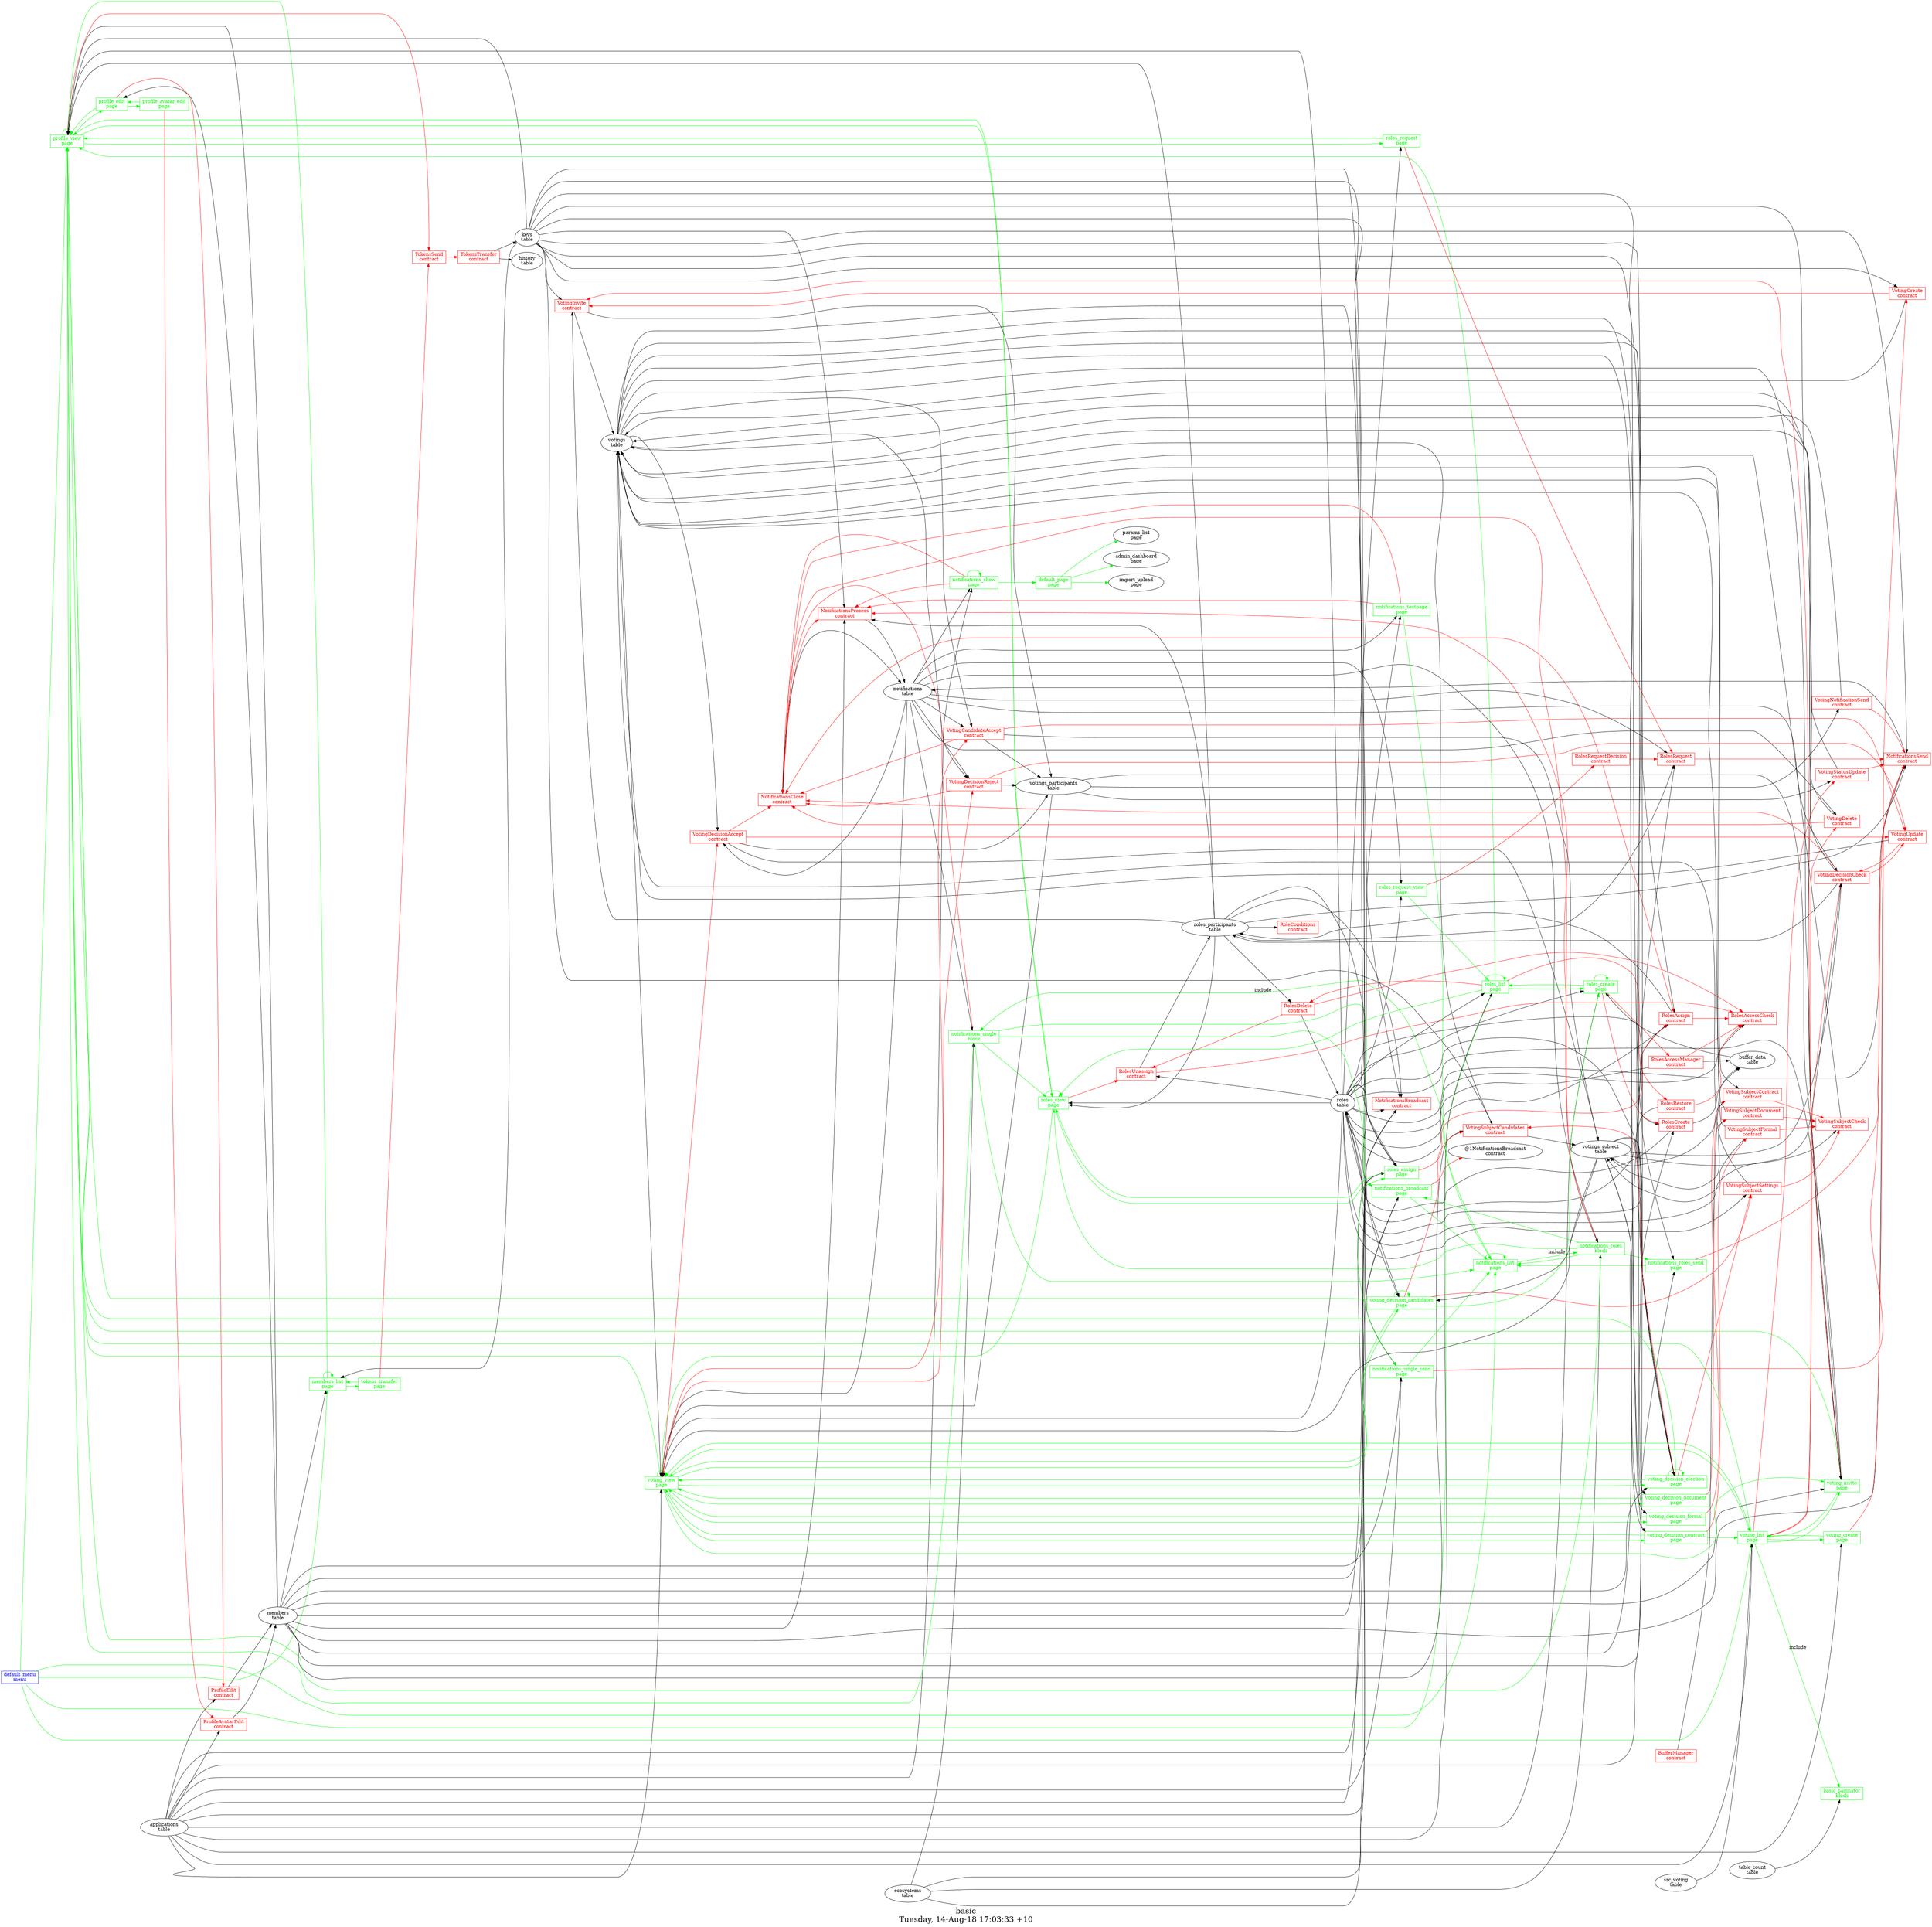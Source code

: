 digraph G {
fontsize="24";
label="basic\nTuesday, 14-Aug-18 17:03:33 +10";
nojustify=true;
ordering=out;
rankdir=LR;
size="30";
"default_menu\nmenu" -> "profile_view\npage"  [ color=green ]
"default_menu\nmenu" -> "notifications_list\npage"  [ color=green ]
"default_menu\nmenu" -> "members_list\npage"  [ color=green ]
"default_menu\nmenu" -> "roles_list\npage"  [ color=green ]
"default_menu\nmenu" -> "voting_list\npage"  [ color=green ]
"default_menu\nmenu" [color=blue, fontcolor=blue, group=menus, shape=record];
"default_page\npage" -> "params_list\npage"  [ color=green ]
"default_page\npage" -> "admin_dashboard\npage"  [ color=green ]
"default_page\npage" -> "import_upload\npage"  [ color=green ]
"default_page\npage" [color=green, fontcolor=green, group=pages, shape=record];
"keys\ntable" -> "members_list\npage"
"members\ntable" -> "members_list\npage"
"members_list\npage" -> "tokens_transfer\npage"  [ color=green ]
"members_list\npage" -> "profile_view\npage"  [ color=green ]
"members_list\npage" -> "members_list\npage"  [ color=green ]
"members_list\npage" [color=green, fontcolor=green, group=pages, shape=record];
"notifications_broadcast\npage" -> "@1NotificationsBroadcast\ncontract"  [ color=red ]
"applications\ntable" -> "notifications_broadcast\npage"
"ecosystems\ntable" -> "notifications_broadcast\npage"
"roles\ntable" -> "notifications_broadcast\npage"
"notifications_broadcast\npage" -> "notifications_list\npage"  [ color=green ]
"notifications_broadcast\npage" [color=green, fontcolor=green, group=pages, shape=record];
"notifications_list\npage" -> "notifications_list\npage"  [ color=green ]
"notifications_list\npage" -> "notifications_single\nblock"  [ color=green, label=include ]
"notifications_list\npage" -> "notifications_roles\nblock"  [ color=green, label=include ]
"notifications_list\npage" [color=green, fontcolor=green, group=pages, shape=record];
"notifications_roles_send\npage" -> "NotificationsSend\ncontract"  [ color=red ]
"applications\ntable" -> "notifications_roles_send\npage"
"roles\ntable" -> "notifications_roles_send\npage"
"notifications_roles_send\npage" -> "notifications_list\npage"  [ color=green ]
"notifications_roles_send\npage" [color=green, fontcolor=green, group=pages, shape=record];
"notifications_show\npage" -> "NotificationsClose\ncontract"  [ color=red ]
"notifications_show\npage" -> "NotificationsProcess\ncontract"  [ color=red ]
"applications\ntable" -> "notifications_show\npage"
"notifications\ntable" -> "notifications_show\npage"
"notifications_show\npage" -> "default_page\npage"  [ color=green ]
"notifications_show\npage" -> "notifications_show\npage"  [ color=green ]
"notifications_show\npage" [color=green, fontcolor=green, group=pages, shape=record];
"notifications_single_send\npage" -> "NotificationsSend\ncontract"  [ color=red ]
"applications\ntable" -> "notifications_single_send\npage"
"keys\ntable" -> "notifications_single_send\npage"
"members\ntable" -> "notifications_single_send\npage"
"notifications_single_send\npage" -> "notifications_list\npage"  [ color=green ]
"notifications_single_send\npage" [color=green, fontcolor=green, group=pages, shape=record];
"notifications_testpage\npage" -> "NotificationsClose\ncontract"  [ color=red ]
"notifications_testpage\npage" -> "NotificationsProcess\ncontract"  [ color=red ]
"applications\ntable" -> "notifications_testpage\npage"
"notifications\ntable" -> "notifications_testpage\npage"
"notifications_testpage\npage" -> "notifications_list\npage"  [ color=green ]
"notifications_testpage\npage" [color=green, fontcolor=green, group=pages, shape=record];
"profile_avatar_edit\npage" -> "ProfileAvatarEdit\ncontract"  [ color=red ]
"profile_avatar_edit\npage" -> "profile_edit\npage"  [ color=green ]
"profile_avatar_edit\npage" [color=green, fontcolor=green, group=pages, shape=record];
"profile_edit\npage" -> "ProfileEdit\ncontract"  [ color=red ]
"members\ntable" -> "profile_edit\npage"
"profile_edit\npage" -> "profile_avatar_edit\npage"  [ color=green ]
"profile_edit\npage" -> "profile_view\npage"  [ color=green ]
"profile_edit\npage" [color=green, fontcolor=green, group=pages, shape=record];
"profile_view\npage" -> "TokensSend\ncontract"  [ color=red ]
"members\ntable" -> "profile_view\npage"
"keys\ntable" -> "profile_view\npage"
"roles\ntable" -> "profile_view\npage"
"roles_participants\ntable" -> "profile_view\npage"
"profile_view\npage" -> "profile_edit\npage"  [ color=green ]
"profile_view\npage" -> "roles_view\npage"  [ color=green ]
"profile_view\npage" -> "roles_request\npage"  [ color=green ]
"profile_view\npage" -> "profile_view\npage"  [ color=green ]
"profile_view\npage" [color=green, fontcolor=green, group=pages, shape=record];
"roles_assign\npage" -> "RolesAssign\ncontract"  [ color=red ]
"applications\ntable" -> "roles_assign\npage"
"roles\ntable" -> "roles_assign\npage"
"roles_participants\ntable" -> "roles_assign\npage"
"keys\ntable" -> "roles_assign\npage"
"members\ntable" -> "roles_assign\npage"
"roles_assign\npage" -> "roles_view\npage"  [ color=green ]
"roles_assign\npage" [color=green, fontcolor=green, group=pages, shape=record];
"roles_create\npage" -> "RolesAccessManager\ncontract"  [ color=red ]
"roles_create\npage" -> "RolesCreate\ncontract"  [ color=red ]
"applications\ntable" -> "roles_create\npage"
"roles\ntable" -> "roles_create\npage"
"buffer_data\ntable" -> "roles_create\npage"
"roles_create\npage" -> "roles_create\npage"  [ color=green ]
"roles_create\npage" -> "roles_list\npage"  [ color=green ]
"roles_create\npage" [color=green, fontcolor=green, group=pages, shape=record];
"roles_list\npage" -> "RolesDelete\ncontract"  [ color=red ]
"roles_list\npage" -> "RolesRestore\ncontract"  [ color=red ]
"applications\ntable" -> "roles_list\npage"
"roles\ntable" -> "roles_list\npage"
"roles_list\npage" -> "roles_create\npage"  [ color=green ]
"roles_list\npage" -> "profile_view\npage"  [ color=green ]
"roles_list\npage" -> "roles_view\npage"  [ color=green ]
"roles_list\npage" -> "roles_list\npage"  [ color=green ]
"roles_list\npage" [color=green, fontcolor=green, group=pages, shape=record];
"roles_request\npage" -> "RolesRequest\ncontract"  [ color=red ]
"roles\ntable" -> "roles_request\npage"
"roles_request\npage" -> "profile_view\npage"  [ color=green ]
"roles_request\npage" [color=green, fontcolor=green, group=pages, shape=record];
"roles_request_view\npage" -> "RolesRequestDecision\ncontract"  [ color=red ]
"notifications\ntable" -> "roles_request_view\npage"
"roles\ntable" -> "roles_request_view\npage"
"roles_request_view\npage" -> "roles_list\npage"  [ color=green ]
"roles_request_view\npage" [color=green, fontcolor=green, group=pages, shape=record];
"roles_view\npage" -> "RolesUnassign\ncontract"  [ color=red ]
"roles\ntable" -> "roles_view\npage"
"roles_participants\ntable" -> "roles_view\npage"
"roles_view\npage" -> "roles_assign\npage"  [ color=green ]
"roles_view\npage" -> "profile_view\npage"  [ color=green ]
"roles_view\npage" -> "voting_view\npage"  [ color=green ]
"roles_view\npage" -> "roles_view\npage"  [ color=green ]
"roles_view\npage" [color=green, fontcolor=green, group=pages, shape=record];
"tokens_transfer\npage" -> "TokensSend\ncontract"  [ color=red ]
"tokens_transfer\npage" -> "members_list\npage"  [ color=green ]
"tokens_transfer\npage" [color=green, fontcolor=green, group=pages, shape=record];
"voting_create\npage" -> "VotingCreate\ncontract"  [ color=red ]
"applications\ntable" -> "voting_create\npage"
"voting_create\npage" -> "voting_list\npage"  [ color=green ]
"voting_create\npage" [color=green, fontcolor=green, group=pages, shape=record];
"voting_decision_candidates\npage" -> "VotingSubjectCandidates\ncontract"  [ color=red ]
"voting_decision_candidates\npage" -> "VotingSubjectSettings\ncontract"  [ color=red ]
"votings\ntable" -> "voting_decision_candidates\npage"
"roles\ntable" -> "voting_decision_candidates\npage"
"votings_subject\ntable" -> "voting_decision_candidates\npage"
"voting_decision_candidates\npage" -> "voting_decision_candidates\npage"  [ color=green ]
"voting_decision_candidates\npage" -> "profile_view\npage"  [ color=green ]
"voting_decision_candidates\npage" -> "voting_view\npage"  [ color=green ]
"voting_decision_candidates\npage" -> "roles_create\npage"  [ color=green ]
"voting_decision_candidates\npage" [color=green, fontcolor=green, group=pages, shape=record];
"voting_decision_contract\npage" -> "VotingSubjectContract\ncontract"  [ color=red ]
"votings\ntable" -> "voting_decision_contract\npage"
"votings_subject\ntable" -> "voting_decision_contract\npage"
"voting_decision_contract\npage" -> "voting_list\npage"  [ color=green ]
"voting_decision_contract\npage" -> "voting_view\npage"  [ color=green ]
"voting_decision_contract\npage" [color=green, fontcolor=green, group=pages, shape=record];
"voting_decision_document\npage" -> "VotingSubjectDocument\ncontract"  [ color=red ]
"votings\ntable" -> "voting_decision_document\npage"
"votings_subject\ntable" -> "voting_decision_document\npage"
"voting_decision_document\npage" -> "voting_view\npage"  [ color=green ]
"voting_decision_document\npage" [color=green, fontcolor=green, group=pages, shape=record];
"voting_decision_election\npage" -> "VotingSubjectCandidates\ncontract"  [ color=red ]
"voting_decision_election\npage" -> "VotingSubjectSettings\ncontract"  [ color=red ]
"votings\ntable" -> "voting_decision_election\npage"
"votings_subject\ntable" -> "voting_decision_election\npage"
"keys\ntable" -> "voting_decision_election\npage"
"members\ntable" -> "voting_decision_election\npage"
"roles\ntable" -> "voting_decision_election\npage"
"voting_decision_election\npage" -> "profile_view\npage"  [ color=green ]
"voting_decision_election\npage" -> "voting_decision_election\npage"  [ color=green ]
"voting_decision_election\npage" -> "voting_view\npage"  [ color=green ]
"voting_decision_election\npage" [color=green, fontcolor=green, group=pages, shape=record];
"voting_decision_formal\npage" -> "VotingSubjectFormal\ncontract"  [ color=red ]
"votings\ntable" -> "voting_decision_formal\npage"
"votings_subject\ntable" -> "voting_decision_formal\npage"
"voting_decision_formal\npage" -> "voting_view\npage"  [ color=green ]
"voting_decision_formal\npage" [color=green, fontcolor=green, group=pages, shape=record];
"voting_invite\npage" -> "VotingInvite\ncontract"  [ color=red ]
"votings\ntable" -> "voting_invite\npage"
"votings_participants\ntable" -> "voting_invite\npage"
"keys\ntable" -> "voting_invite\npage"
"members\ntable" -> "voting_invite\npage"
"roles\ntable" -> "voting_invite\npage"
"voting_invite\npage" -> "profile_view\npage"  [ color=green ]
"voting_invite\npage" -> "voting_list\npage"  [ color=green ]
"voting_invite\npage" [color=green, fontcolor=green, group=pages, shape=record];
"voting_list\npage" -> "VotingStatusUpdate\ncontract"  [ color=red ]
"voting_list\npage" -> "VotingDecisionCheck\ncontract"  [ color=red ]
"voting_list\npage" -> "VotingDelete\ncontract"  [ color=red ]
"applications\ntable" -> "voting_list\npage"
"src_voting\ntable" -> "voting_list\npage"
"voting_list\npage" -> "voting_create\npage"  [ color=green ]
"voting_list\npage" -> "voting_view\npage"  [ color=green ]
"voting_list\npage" -> "voting_invite\npage"  [ color=green ]
"voting_list\npage" -> "profile_view\npage"  [ color=green ]
"voting_list\npage" -> "basic_paginator\nblock"  [ color=green, label=include ]
"voting_list\npage" [color=green, fontcolor=green, group=pages, shape=record];
"voting_view\npage" -> "VotingCandidateAccept\ncontract"  [ color=red ]
"voting_view\npage" -> "VotingDecisionReject\ncontract"  [ color=red ]
"voting_view\npage" -> "VotingDecisionAccept\ncontract"  [ color=red ]
"applications\ntable" -> "voting_view\npage"
"notifications\ntable" -> "voting_view\npage"
"votings\ntable" -> "voting_view\npage"
"votings_participants\ntable" -> "voting_view\npage"
"roles\ntable" -> "voting_view\npage"
"votings_subject\ntable" -> "voting_view\npage"
"voting_view\npage" -> "voting_list\npage"  [ color=green ]
"voting_view\npage" -> "profile_view\npage"  [ color=green ]
"voting_view\npage" -> "voting_view\npage"  [ color=green ]
"voting_view\npage" -> "voting_decision_candidates\npage"  [ color=green ]
"voting_view\npage" -> "voting_decision_election\npage"  [ color=green ]
"voting_view\npage" -> "voting_decision_document\npage"  [ color=green ]
"voting_view\npage" -> "voting_decision_formal\npage"  [ color=green ]
"voting_view\npage" -> "voting_decision_contract\npage"  [ color=green ]
"voting_view\npage" -> "voting_invite\npage"  [ color=green ]
"voting_view\npage" [color=green, fontcolor=green, group=pages, shape=record];
"table_count\ntable" -> "basic_paginator\nblock"
"basic_paginator\nblock" [color=green, fontcolor=green, group=blocks, shape=record];
"notifications_roles\nblock" -> "NotificationsProcess\ncontract"  [ color=red ]
"notifications_roles\nblock" -> "NotificationsClose\ncontract"  [ color=red ]
"ecosystems\ntable" -> "notifications_roles\nblock"
"notifications\ntable" -> "notifications_roles\nblock"
"notifications_roles\nblock" -> "notifications_broadcast\npage"  [ color=green ]
"notifications_roles\nblock" -> "notifications_roles_send\npage"  [ color=green ]
"notifications_roles\nblock" -> "roles_view\npage"  [ color=green ]
"notifications_roles\nblock" -> "profile_view\npage"  [ color=green ]
"notifications_roles\nblock" -> "notifications_list\npage"  [ color=green ]
"notifications_roles\nblock" [color=green, fontcolor=green, group=blocks, shape=record];
"notifications_single\nblock" -> "NotificationsClose\ncontract"  [ color=red ]
"ecosystems\ntable" -> "notifications_single\nblock"
"notifications\ntable" -> "notifications_single\nblock"
"notifications_single\nblock" -> "notifications_broadcast\npage"  [ color=green ]
"notifications_single\nblock" -> "notifications_single_send\npage"  [ color=green ]
"notifications_single\nblock" -> "profile_view\npage"  [ color=green ]
"notifications_single\nblock" -> "roles_view\npage"  [ color=green ]
"notifications_single\nblock" -> "notifications_list\npage"  [ color=green ]
"notifications_single\nblock" [color=green, fontcolor=green, group=blocks, shape=record];
"BufferManager\ncontract" -> "buffer_data\ntable"  [ color="" ]
"BufferManager\ncontract" [color=red, fontcolor=red, group=contracts, shape=record];
"members\ntable" -> "NotificationsBroadcast\ncontract"
"keys\ntable" -> "NotificationsBroadcast\ncontract"
"ecosystems\ntable" -> "NotificationsBroadcast\ncontract"
"roles\ntable" -> "NotificationsBroadcast\ncontract"
"roles_participants\ntable" -> "NotificationsBroadcast\ncontract"
"NotificationsBroadcast\ncontract" [color=red, fontcolor=red, group=contracts, shape=record];
"NotificationsClose\ncontract" -> "NotificationsProcess\ncontract"  [ color=red ]
"NotificationsClose\ncontract" -> "notifications\ntable"  [ color="" ]
"NotificationsClose\ncontract" [color=red, fontcolor=red, group=contracts, shape=record];
"NotificationsProcess\ncontract" -> "notifications\ntable"  [ color="" ]
"members\ntable" -> "NotificationsProcess\ncontract"
"keys\ntable" -> "NotificationsProcess\ncontract"
"roles_participants\ntable" -> "NotificationsProcess\ncontract"
"NotificationsProcess\ncontract" [color=red, fontcolor=red, group=contracts, shape=record];
"NotificationsSend\ncontract" -> "notifications\ntable"  [ color="" ]
"members\ntable" -> "NotificationsSend\ncontract"
"keys\ntable" -> "NotificationsSend\ncontract"
"roles\ntable" -> "NotificationsSend\ncontract"
"roles_participants\ntable" -> "NotificationsSend\ncontract"
"NotificationsSend\ncontract" [color=red, fontcolor=red, group=contracts, shape=record];
"ProfileAvatarEdit\ncontract" -> "members\ntable"  [ color="" ]
"applications\ntable" -> "ProfileAvatarEdit\ncontract"
"ProfileAvatarEdit\ncontract" [color=red, fontcolor=red, group=contracts, shape=record];
"ProfileEdit\ncontract" -> "members\ntable"  [ color="" ]
"applications\ntable" -> "ProfileEdit\ncontract"
"ProfileEdit\ncontract" [color=red, fontcolor=red, group=contracts, shape=record];
"roles_participants\ntable" -> "RoleConditions\ncontract"
"RoleConditions\ncontract" [color=red, fontcolor=red, group=contracts, shape=record];
"roles\ntable" -> "RolesAccessCheck\ncontract"
"RolesAccessCheck\ncontract" [color=red, fontcolor=red, group=contracts, shape=record];
"RolesAccessManager\ncontract" -> "RolesAccessCheck\ncontract"  [ color=red ]
"RolesAccessManager\ncontract" -> "roles\ntable"  [ color="" ]
"RolesAccessManager\ncontract" -> "buffer_data\ntable"  [ color="" ]
"RolesAccessManager\ncontract" [color=red, fontcolor=red, group=contracts, shape=record];
"RolesAssign\ncontract" -> "RolesAccessCheck\ncontract"  [ color=red ]
"RolesAssign\ncontract" -> "roles_participants\ntable"  [ color="" ]
"members\ntable" -> "RolesAssign\ncontract"
"keys\ntable" -> "RolesAssign\ncontract"
"roles\ntable" -> "RolesAssign\ncontract"
"RolesAssign\ncontract" [color=red, fontcolor=red, group=contracts, shape=record];
"RolesCreate\ncontract" -> "buffer_data\ntable"  [ color="" ]
"RolesCreate\ncontract" -> "roles\ntable"  [ color="" ]
"members\ntable" -> "RolesCreate\ncontract"
"keys\ntable" -> "RolesCreate\ncontract"
"RolesCreate\ncontract" [color=red, fontcolor=red, group=contracts, shape=record];
"RolesDelete\ncontract" -> "RolesAccessCheck\ncontract"  [ color=red ]
"RolesDelete\ncontract" -> "RolesUnassign\ncontract"  [ color=red ]
"RolesDelete\ncontract" -> "roles\ntable"  [ color="" ]
"roles_participants\ntable" -> "RolesDelete\ncontract"
"RolesDelete\ncontract" [color=red, fontcolor=red, group=contracts, shape=record];
"RolesRequest\ncontract" -> "NotificationsSend\ncontract"  [ color=red ]
"roles\ntable" -> "RolesRequest\ncontract"
"roles_participants\ntable" -> "RolesRequest\ncontract"
"notifications\ntable" -> "RolesRequest\ncontract"
"RolesRequest\ncontract" [color=red, fontcolor=red, group=contracts, shape=record];
"RolesRequestDecision\ncontract" -> "NotificationsClose\ncontract"  [ color=red ]
"RolesRequestDecision\ncontract" -> "RolesAssign\ncontract"  [ color=red ]
"RolesRequestDecision\ncontract" -> "RolesRequest\ncontract"  [ color=red ]
"RolesRequestDecision\ncontract" [color=red, fontcolor=red, group=contracts, shape=record];
"RolesRestore\ncontract" -> "RolesAccessCheck\ncontract"  [ color=red ]
"RolesRestore\ncontract" -> "roles\ntable"  [ color="" ]
"RolesRestore\ncontract" [color=red, fontcolor=red, group=contracts, shape=record];
"RolesUnassign\ncontract" -> "RolesAccessCheck\ncontract"  [ color=red ]
"RolesUnassign\ncontract" -> "roles_participants\ntable"  [ color="" ]
"roles\ntable" -> "RolesUnassign\ncontract"
"RolesUnassign\ncontract" [color=red, fontcolor=red, group=contracts, shape=record];
"TokensSend\ncontract" -> "TokensTransfer\ncontract"  [ color=red ]
"TokensSend\ncontract" [color=red, fontcolor=red, group=contracts, shape=record];
"TokensTransfer\ncontract" -> "keys\ntable"  [ color="" ]
"TokensTransfer\ncontract" -> "history\ntable"  [ color="" ]
"TokensTransfer\ncontract" [color=red, fontcolor=red, group=contracts, shape=record];
"VotingCandidateAccept\ncontract" -> "NotificationsClose\ncontract"  [ color=red ]
"VotingCandidateAccept\ncontract" -> "VotingUpdate\ncontract"  [ color=red ]
"VotingCandidateAccept\ncontract" -> "votings_participants\ntable"  [ color="" ]
"VotingCandidateAccept\ncontract" -> "votings_subject\ntable"  [ color="" ]
"notifications\ntable" -> "VotingCandidateAccept\ncontract"
"votings\ntable" -> "VotingCandidateAccept\ncontract"
"VotingCandidateAccept\ncontract" [color=red, fontcolor=red, group=contracts, shape=record];
"VotingCreate\ncontract" -> "VotingInvite\ncontract"  [ color=red ]
"VotingCreate\ncontract" -> "votings\ntable"  [ color="" ]
"keys\ntable" -> "VotingCreate\ncontract"
"VotingCreate\ncontract" [color=red, fontcolor=red, group=contracts, shape=record];
"VotingDecisionAccept\ncontract" -> "NotificationsClose\ncontract"  [ color=red ]
"VotingDecisionAccept\ncontract" -> "VotingUpdate\ncontract"  [ color=red ]
"VotingDecisionAccept\ncontract" -> "votings_participants\ntable"  [ color="" ]
"VotingDecisionAccept\ncontract" -> "votings_subject\ntable"  [ color="" ]
"notifications\ntable" -> "VotingDecisionAccept\ncontract"
"votings\ntable" -> "VotingDecisionAccept\ncontract"
"VotingDecisionAccept\ncontract" [color=red, fontcolor=red, group=contracts, shape=record];
"VotingDecisionCheck\ncontract" -> "NotificationsClose\ncontract"  [ color=red ]
"VotingDecisionCheck\ncontract" -> "VotingUpdate\ncontract"  [ color=red ]
"VotingDecisionCheck\ncontract" -> "roles_participants\ntable"  [ color="" ]
"VotingDecisionCheck\ncontract" -> "votings\ntable"  [ color="" ]
"notifications\ntable" -> "VotingDecisionCheck\ncontract"
"votings_subject\ntable" -> "VotingDecisionCheck\ncontract"
"roles\ntable" -> "VotingDecisionCheck\ncontract"
"VotingDecisionCheck\ncontract" [color=red, fontcolor=red, group=contracts, shape=record];
"VotingDecisionReject\ncontract" -> "NotificationsClose\ncontract"  [ color=red ]
"VotingDecisionReject\ncontract" -> "VotingUpdate\ncontract"  [ color=red ]
"VotingDecisionReject\ncontract" -> "votings_participants\ntable"  [ color="" ]
"notifications\ntable" -> "VotingDecisionReject\ncontract"
"votings\ntable" -> "VotingDecisionReject\ncontract"
"VotingDecisionReject\ncontract" [color=red, fontcolor=red, group=contracts, shape=record];
"VotingDelete\ncontract" -> "NotificationsClose\ncontract"  [ color=red ]
"VotingDelete\ncontract" -> "votings\ntable"  [ color="" ]
"notifications\ntable" -> "VotingDelete\ncontract"
"VotingDelete\ncontract" [color=red, fontcolor=red, group=contracts, shape=record];
"VotingInvite\ncontract" -> "votings_participants\ntable"  [ color="" ]
"VotingInvite\ncontract" -> "votings\ntable"  [ color="" ]
"keys\ntable" -> "VotingInvite\ncontract"
"roles_participants\ntable" -> "VotingInvite\ncontract"
"VotingInvite\ncontract" [color=red, fontcolor=red, group=contracts, shape=record];
"VotingNotificationSend\ncontract" -> "NotificationsSend\ncontract"  [ color=red ]
"VotingNotificationSend\ncontract" -> "votings\ntable"  [ color="" ]
"votings_participants\ntable" -> "VotingNotificationSend\ncontract"
"VotingNotificationSend\ncontract" [color=red, fontcolor=red, group=contracts, shape=record];
"VotingStatusUpdate\ncontract" -> "NotificationsSend\ncontract"  [ color=red ]
"VotingStatusUpdate\ncontract" -> "votings\ntable"  [ color="" ]
"votings_participants\ntable" -> "VotingStatusUpdate\ncontract"
"VotingStatusUpdate\ncontract" [color=red, fontcolor=red, group=contracts, shape=record];
"VotingSubjectCandidates\ncontract" -> "votings_subject\ntable"  [ color="" ]
"VotingSubjectCandidates\ncontract" -> "votings\ntable"  [ color="" ]
"members\ntable" -> "VotingSubjectCandidates\ncontract"
"keys\ntable" -> "VotingSubjectCandidates\ncontract"
"VotingSubjectCandidates\ncontract" [color=red, fontcolor=red, group=contracts, shape=record];
"VotingSubjectCheck\ncontract" -> "votings\ntable"  [ color="" ]
"votings_subject\ntable" -> "VotingSubjectCheck\ncontract"
"VotingSubjectCheck\ncontract" [color=red, fontcolor=red, group=contracts, shape=record];
"VotingSubjectContract\ncontract" -> "VotingSubjectCheck\ncontract"  [ color=red ]
"VotingSubjectContract\ncontract" -> "votings_subject\ntable"  [ color="" ]
"votings\ntable" -> "VotingSubjectContract\ncontract"
"VotingSubjectContract\ncontract" [color=red, fontcolor=red, group=contracts, shape=record];
"VotingSubjectDocument\ncontract" -> "VotingSubjectCheck\ncontract"  [ color=red ]
"VotingSubjectDocument\ncontract" -> "votings_subject\ntable"  [ color="" ]
"VotingSubjectDocument\ncontract" -> "votings\ntable"  [ color="" ]
"VotingSubjectDocument\ncontract" [color=red, fontcolor=red, group=contracts, shape=record];
"VotingSubjectFormal\ncontract" -> "VotingSubjectCheck\ncontract"  [ color=red ]
"VotingSubjectFormal\ncontract" -> "votings_subject\ntable"  [ color="" ]
"VotingSubjectFormal\ncontract" -> "votings\ntable"  [ color="" ]
"VotingSubjectFormal\ncontract" [color=red, fontcolor=red, group=contracts, shape=record];
"VotingSubjectSettings\ncontract" -> "VotingSubjectCheck\ncontract"  [ color=red ]
"VotingSubjectSettings\ncontract" -> "votings\ntable"  [ color="" ]
"roles\ntable" -> "VotingSubjectSettings\ncontract"
"VotingSubjectSettings\ncontract" [color=red, fontcolor=red, group=contracts, shape=record];
"VotingUpdate\ncontract" -> "VotingDecisionCheck\ncontract"  [ color=red ]
"VotingUpdate\ncontract" -> "votings\ntable"  [ color="" ]
"VotingUpdate\ncontract" [color=red, fontcolor=red, group=contracts, shape=record];
"votings\ntable" [color="", fontcolor="", group=tables, shape=""];
"votings_participants\ntable" [color="", fontcolor="", group=tables, shape=""];
"votings_subject\ntable" [color="", fontcolor="", group=tables, shape=""];
}
